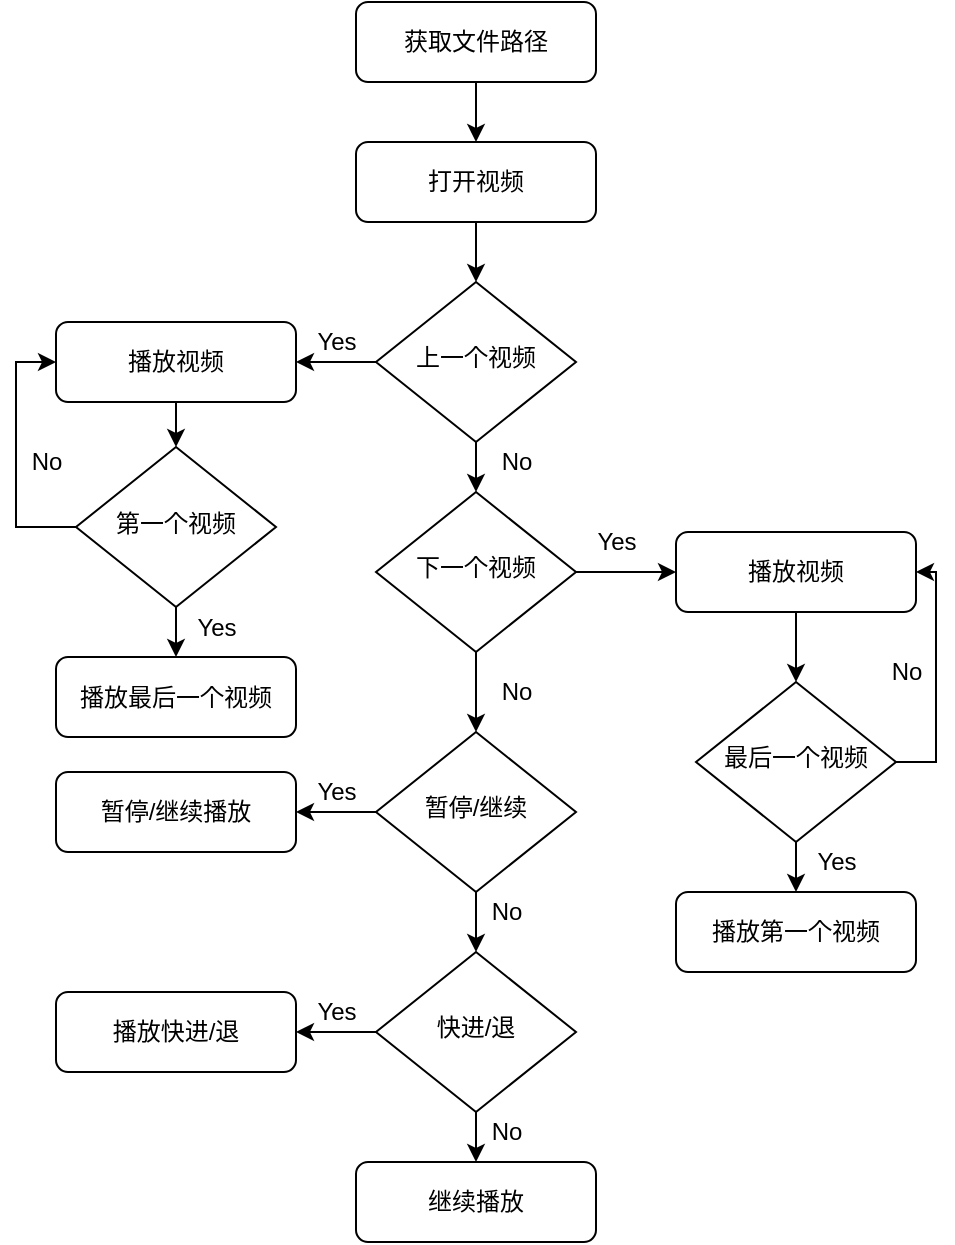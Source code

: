 <mxfile version="13.5.1" type="github">
  <diagram id="C5RBs43oDa-KdzZeNtuy" name="Page-1">
    <mxGraphModel grid="1" shadow="0" math="0" pageHeight="1169" pageWidth="827" pageScale="1" page="1" fold="1" arrows="1" connect="1" tooltips="1" guides="1" gridSize="10" dy="413" dx="728">
      <root>
        <mxCell id="WIyWlLk6GJQsqaUBKTNV-0" />
        <mxCell id="WIyWlLk6GJQsqaUBKTNV-1" parent="WIyWlLk6GJQsqaUBKTNV-0" />
        <mxCell id="OjQTJ7pmUFGm9DX2BEn4-25" parent="WIyWlLk6GJQsqaUBKTNV-1" edge="1" target="OjQTJ7pmUFGm9DX2BEn4-18" source="WIyWlLk6GJQsqaUBKTNV-3" style="edgeStyle=orthogonalEdgeStyle;rounded=0;orthogonalLoop=1;jettySize=auto;html=1;exitX=0.5;exitY=1;exitDx=0;exitDy=0;entryX=0.5;entryY=0;entryDx=0;entryDy=0;">
          <mxGeometry as="geometry" relative="1" />
        </mxCell>
        <mxCell id="WIyWlLk6GJQsqaUBKTNV-3" value="打开视频" parent="WIyWlLk6GJQsqaUBKTNV-1" style="rounded=1;whiteSpace=wrap;html=1;fontSize=12;glass=0;strokeWidth=1;shadow=0;" vertex="1">
          <mxGeometry as="geometry" height="40" width="120" y="120" x="340" />
        </mxCell>
        <mxCell id="OjQTJ7pmUFGm9DX2BEn4-5" parent="WIyWlLk6GJQsqaUBKTNV-1" edge="1" target="OjQTJ7pmUFGm9DX2BEn4-45" source="WIyWlLk6GJQsqaUBKTNV-6" style="edgeStyle=orthogonalEdgeStyle;rounded=0;orthogonalLoop=1;jettySize=auto;html=1;exitX=1;exitY=0.5;exitDx=0;exitDy=0;entryX=0;entryY=0.5;entryDx=0;entryDy=0;">
          <mxGeometry as="geometry" relative="1">
            <mxPoint as="targetPoint" y="335" x="500" />
          </mxGeometry>
        </mxCell>
        <mxCell id="OjQTJ7pmUFGm9DX2BEn4-7" parent="WIyWlLk6GJQsqaUBKTNV-1" edge="1" target="WIyWlLk6GJQsqaUBKTNV-10" source="WIyWlLk6GJQsqaUBKTNV-6" style="edgeStyle=orthogonalEdgeStyle;rounded=0;orthogonalLoop=1;jettySize=auto;html=1;exitX=0.5;exitY=1;exitDx=0;exitDy=0;entryX=0.5;entryY=0;entryDx=0;entryDy=0;">
          <mxGeometry as="geometry" relative="1" />
        </mxCell>
        <mxCell id="WIyWlLk6GJQsqaUBKTNV-6" value="下一个视频" parent="WIyWlLk6GJQsqaUBKTNV-1" style="rhombus;whiteSpace=wrap;html=1;shadow=0;fontFamily=Helvetica;fontSize=12;align=center;strokeWidth=1;spacing=6;spacingTop=-4;" vertex="1">
          <mxGeometry as="geometry" height="80" width="100" y="295" x="350" />
        </mxCell>
        <mxCell id="OjQTJ7pmUFGm9DX2BEn4-11" parent="WIyWlLk6GJQsqaUBKTNV-1" edge="1" source="WIyWlLk6GJQsqaUBKTNV-10" style="edgeStyle=orthogonalEdgeStyle;rounded=0;orthogonalLoop=1;jettySize=auto;html=1;exitX=0.5;exitY=1;exitDx=0;exitDy=0;entryX=0.5;entryY=0;entryDx=0;entryDy=0;">
          <mxGeometry as="geometry" relative="1">
            <mxPoint as="targetPoint" y="525" x="400" />
          </mxGeometry>
        </mxCell>
        <mxCell id="OjQTJ7pmUFGm9DX2BEn4-60" parent="WIyWlLk6GJQsqaUBKTNV-1" edge="1" target="OjQTJ7pmUFGm9DX2BEn4-58" source="WIyWlLk6GJQsqaUBKTNV-10" style="edgeStyle=orthogonalEdgeStyle;rounded=0;orthogonalLoop=1;jettySize=auto;html=1;exitX=0;exitY=0.5;exitDx=0;exitDy=0;entryX=1;entryY=0.5;entryDx=0;entryDy=0;">
          <mxGeometry as="geometry" relative="1" />
        </mxCell>
        <mxCell id="WIyWlLk6GJQsqaUBKTNV-10" value="暂停/继续" parent="WIyWlLk6GJQsqaUBKTNV-1" style="rhombus;whiteSpace=wrap;html=1;shadow=0;fontFamily=Helvetica;fontSize=12;align=center;strokeWidth=1;spacing=6;spacingTop=-4;" vertex="1">
          <mxGeometry as="geometry" height="80" width="100" y="415" x="350" />
        </mxCell>
        <mxCell id="WIyWlLk6GJQsqaUBKTNV-12" value="继续播放" parent="WIyWlLk6GJQsqaUBKTNV-1" style="rounded=1;whiteSpace=wrap;html=1;fontSize=12;glass=0;strokeWidth=1;shadow=0;" vertex="1">
          <mxGeometry as="geometry" height="40" width="120" y="630" x="340" />
        </mxCell>
        <mxCell id="OjQTJ7pmUFGm9DX2BEn4-2" parent="WIyWlLk6GJQsqaUBKTNV-1" edge="1" target="WIyWlLk6GJQsqaUBKTNV-3" source="OjQTJ7pmUFGm9DX2BEn4-0" style="edgeStyle=orthogonalEdgeStyle;rounded=0;orthogonalLoop=1;jettySize=auto;html=1;exitX=0.5;exitY=1;exitDx=0;exitDy=0;entryX=0.5;entryY=0;entryDx=0;entryDy=0;">
          <mxGeometry as="geometry" relative="1" />
        </mxCell>
        <mxCell id="OjQTJ7pmUFGm9DX2BEn4-0" value="获取文件路径" parent="WIyWlLk6GJQsqaUBKTNV-1" style="rounded=1;whiteSpace=wrap;html=1;fontSize=12;glass=0;strokeWidth=1;shadow=0;" vertex="1">
          <mxGeometry as="geometry" height="40" width="120" y="50" x="340" />
        </mxCell>
        <mxCell id="OjQTJ7pmUFGm9DX2BEn4-4" value="Yes" parent="WIyWlLk6GJQsqaUBKTNV-1" style="text;html=1;align=center;verticalAlign=middle;resizable=0;points=[];autosize=1;" vertex="1">
          <mxGeometry as="geometry" height="20" width="40" y="310" x="450" />
        </mxCell>
        <mxCell id="OjQTJ7pmUFGm9DX2BEn4-8" value="No" parent="WIyWlLk6GJQsqaUBKTNV-1" style="text;html=1;align=center;verticalAlign=middle;resizable=0;points=[];autosize=1;" vertex="1">
          <mxGeometry as="geometry" height="20" width="30" y="385" x="405" />
        </mxCell>
        <mxCell id="OjQTJ7pmUFGm9DX2BEn4-10" value="No" parent="WIyWlLk6GJQsqaUBKTNV-1" style="text;html=1;align=center;verticalAlign=middle;resizable=0;points=[];autosize=1;" vertex="1">
          <mxGeometry as="geometry" height="20" width="30" y="495" x="400" />
        </mxCell>
        <mxCell id="OjQTJ7pmUFGm9DX2BEn4-50" parent="WIyWlLk6GJQsqaUBKTNV-1" edge="1" target="WIyWlLk6GJQsqaUBKTNV-12" source="OjQTJ7pmUFGm9DX2BEn4-13" style="edgeStyle=orthogonalEdgeStyle;rounded=0;orthogonalLoop=1;jettySize=auto;html=1;exitX=0.5;exitY=1;exitDx=0;exitDy=0;entryX=0.5;entryY=0;entryDx=0;entryDy=0;">
          <mxGeometry as="geometry" relative="1" />
        </mxCell>
        <mxCell id="OjQTJ7pmUFGm9DX2BEn4-65" parent="WIyWlLk6GJQsqaUBKTNV-1" edge="1" target="OjQTJ7pmUFGm9DX2BEn4-59" source="OjQTJ7pmUFGm9DX2BEn4-13" style="edgeStyle=orthogonalEdgeStyle;rounded=0;orthogonalLoop=1;jettySize=auto;html=1;exitX=0;exitY=0.5;exitDx=0;exitDy=0;entryX=1;entryY=0.5;entryDx=0;entryDy=0;">
          <mxGeometry as="geometry" relative="1" />
        </mxCell>
        <mxCell id="OjQTJ7pmUFGm9DX2BEn4-13" value="快进/退" parent="WIyWlLk6GJQsqaUBKTNV-1" style="rhombus;whiteSpace=wrap;html=1;shadow=0;fontFamily=Helvetica;fontSize=12;align=center;strokeWidth=1;spacing=6;spacingTop=-4;" vertex="1">
          <mxGeometry as="geometry" height="80" width="100" y="525" x="350" />
        </mxCell>
        <mxCell id="OjQTJ7pmUFGm9DX2BEn4-17" value="Yes" parent="WIyWlLk6GJQsqaUBKTNV-1" style="text;html=1;align=center;verticalAlign=middle;resizable=0;points=[];autosize=1;" vertex="1">
          <mxGeometry as="geometry" height="20" width="40" y="470" x="560" />
        </mxCell>
        <mxCell id="OjQTJ7pmUFGm9DX2BEn4-19" parent="WIyWlLk6GJQsqaUBKTNV-1" edge="1" target="WIyWlLk6GJQsqaUBKTNV-6" source="OjQTJ7pmUFGm9DX2BEn4-18" style="edgeStyle=orthogonalEdgeStyle;rounded=0;orthogonalLoop=1;jettySize=auto;html=1;exitX=0.5;exitY=1;exitDx=0;exitDy=0;entryX=0.5;entryY=0;entryDx=0;entryDy=0;">
          <mxGeometry as="geometry" relative="1" />
        </mxCell>
        <mxCell id="OjQTJ7pmUFGm9DX2BEn4-23" parent="WIyWlLk6GJQsqaUBKTNV-1" edge="1" target="OjQTJ7pmUFGm9DX2BEn4-41" source="OjQTJ7pmUFGm9DX2BEn4-18" style="edgeStyle=orthogonalEdgeStyle;rounded=0;orthogonalLoop=1;jettySize=auto;html=1;exitX=0;exitY=0.5;exitDx=0;exitDy=0;entryX=1;entryY=0.5;entryDx=0;entryDy=0;">
          <mxGeometry as="geometry" relative="1">
            <mxPoint as="targetPoint" y="230" x="310" />
          </mxGeometry>
        </mxCell>
        <mxCell id="OjQTJ7pmUFGm9DX2BEn4-18" value="上一个视频" parent="WIyWlLk6GJQsqaUBKTNV-1" style="rhombus;whiteSpace=wrap;html=1;shadow=0;fontFamily=Helvetica;fontSize=12;align=center;strokeWidth=1;spacing=6;spacingTop=-4;" vertex="1">
          <mxGeometry as="geometry" height="80" width="100" y="190" x="350" />
        </mxCell>
        <mxCell id="OjQTJ7pmUFGm9DX2BEn4-20" value="No" parent="WIyWlLk6GJQsqaUBKTNV-1" style="text;html=1;align=center;verticalAlign=middle;resizable=0;points=[];autosize=1;" vertex="1">
          <mxGeometry as="geometry" height="20" width="30" y="270" x="405" />
        </mxCell>
        <mxCell id="OjQTJ7pmUFGm9DX2BEn4-26" value="Yes" parent="WIyWlLk6GJQsqaUBKTNV-1" style="text;html=1;align=center;verticalAlign=middle;resizable=0;points=[];autosize=1;" vertex="1">
          <mxGeometry as="geometry" height="20" width="40" y="210" x="310" />
        </mxCell>
        <mxCell id="OjQTJ7pmUFGm9DX2BEn4-43" parent="WIyWlLk6GJQsqaUBKTNV-1" edge="1" target="OjQTJ7pmUFGm9DX2BEn4-41" source="OjQTJ7pmUFGm9DX2BEn4-40" style="edgeStyle=orthogonalEdgeStyle;rounded=0;orthogonalLoop=1;jettySize=auto;html=1;exitX=0;exitY=0.5;exitDx=0;exitDy=0;entryX=0;entryY=0.5;entryDx=0;entryDy=0;">
          <mxGeometry as="geometry" relative="1" />
        </mxCell>
        <mxCell id="OjQTJ7pmUFGm9DX2BEn4-47" parent="WIyWlLk6GJQsqaUBKTNV-1" edge="1" target="OjQTJ7pmUFGm9DX2BEn4-46" source="OjQTJ7pmUFGm9DX2BEn4-40" style="edgeStyle=orthogonalEdgeStyle;rounded=0;orthogonalLoop=1;jettySize=auto;html=1;exitX=0.5;exitY=1;exitDx=0;exitDy=0;entryX=0.5;entryY=0;entryDx=0;entryDy=0;">
          <mxGeometry as="geometry" relative="1" />
        </mxCell>
        <mxCell id="OjQTJ7pmUFGm9DX2BEn4-40" value="第一个视频" parent="WIyWlLk6GJQsqaUBKTNV-1" style="rhombus;whiteSpace=wrap;html=1;shadow=0;fontFamily=Helvetica;fontSize=12;align=center;strokeWidth=1;spacing=6;spacingTop=-4;" vertex="1">
          <mxGeometry as="geometry" height="80" width="100" y="272.5" x="200" />
        </mxCell>
        <mxCell id="OjQTJ7pmUFGm9DX2BEn4-42" parent="WIyWlLk6GJQsqaUBKTNV-1" edge="1" target="OjQTJ7pmUFGm9DX2BEn4-40" source="OjQTJ7pmUFGm9DX2BEn4-41" style="edgeStyle=orthogonalEdgeStyle;rounded=0;orthogonalLoop=1;jettySize=auto;html=1;exitX=0.5;exitY=1;exitDx=0;exitDy=0;entryX=0.5;entryY=0;entryDx=0;entryDy=0;">
          <mxGeometry as="geometry" relative="1" />
        </mxCell>
        <mxCell id="OjQTJ7pmUFGm9DX2BEn4-41" value="播放视频" parent="WIyWlLk6GJQsqaUBKTNV-1" style="rounded=1;whiteSpace=wrap;html=1;fontSize=12;glass=0;strokeWidth=1;shadow=0;" vertex="1">
          <mxGeometry as="geometry" height="40" width="120" y="210" x="190" />
        </mxCell>
        <mxCell id="OjQTJ7pmUFGm9DX2BEn4-44" value="No" parent="WIyWlLk6GJQsqaUBKTNV-1" style="text;html=1;align=center;verticalAlign=middle;resizable=0;points=[];autosize=1;" vertex="1">
          <mxGeometry as="geometry" height="20" width="30" y="270" x="170" />
        </mxCell>
        <mxCell id="OjQTJ7pmUFGm9DX2BEn4-53" parent="WIyWlLk6GJQsqaUBKTNV-1" edge="1" target="OjQTJ7pmUFGm9DX2BEn4-52" source="OjQTJ7pmUFGm9DX2BEn4-45" style="edgeStyle=orthogonalEdgeStyle;rounded=0;orthogonalLoop=1;jettySize=auto;html=1;exitX=0.5;exitY=1;exitDx=0;exitDy=0;entryX=0.5;entryY=0;entryDx=0;entryDy=0;">
          <mxGeometry as="geometry" relative="1" />
        </mxCell>
        <mxCell id="OjQTJ7pmUFGm9DX2BEn4-45" value="播放视频" parent="WIyWlLk6GJQsqaUBKTNV-1" style="rounded=1;whiteSpace=wrap;html=1;fontSize=12;glass=0;strokeWidth=1;shadow=0;" vertex="1">
          <mxGeometry as="geometry" height="40" width="120" y="315" x="500" />
        </mxCell>
        <mxCell id="OjQTJ7pmUFGm9DX2BEn4-46" value="播放最后一个视频" parent="WIyWlLk6GJQsqaUBKTNV-1" style="rounded=1;whiteSpace=wrap;html=1;fontSize=12;glass=0;strokeWidth=1;shadow=0;" vertex="1">
          <mxGeometry as="geometry" height="40" width="120" y="377.5" x="190" />
        </mxCell>
        <mxCell id="OjQTJ7pmUFGm9DX2BEn4-48" value="Yes" parent="WIyWlLk6GJQsqaUBKTNV-1" style="text;html=1;align=center;verticalAlign=middle;resizable=0;points=[];autosize=1;" vertex="1">
          <mxGeometry as="geometry" height="20" width="40" y="352.5" x="250" />
        </mxCell>
        <mxCell id="OjQTJ7pmUFGm9DX2BEn4-51" value="No" parent="WIyWlLk6GJQsqaUBKTNV-1" style="text;html=1;align=center;verticalAlign=middle;resizable=0;points=[];autosize=1;" vertex="1">
          <mxGeometry as="geometry" height="20" width="30" y="605" x="400" />
        </mxCell>
        <mxCell id="OjQTJ7pmUFGm9DX2BEn4-55" parent="WIyWlLk6GJQsqaUBKTNV-1" edge="1" target="OjQTJ7pmUFGm9DX2BEn4-54" source="OjQTJ7pmUFGm9DX2BEn4-52" style="edgeStyle=orthogonalEdgeStyle;rounded=0;orthogonalLoop=1;jettySize=auto;html=1;exitX=0.5;exitY=1;exitDx=0;exitDy=0;entryX=0.5;entryY=0;entryDx=0;entryDy=0;">
          <mxGeometry as="geometry" relative="1" />
        </mxCell>
        <mxCell id="OjQTJ7pmUFGm9DX2BEn4-57" parent="WIyWlLk6GJQsqaUBKTNV-1" edge="1" target="OjQTJ7pmUFGm9DX2BEn4-45" source="OjQTJ7pmUFGm9DX2BEn4-52" style="edgeStyle=orthogonalEdgeStyle;rounded=0;orthogonalLoop=1;jettySize=auto;html=1;exitX=1;exitY=0.5;exitDx=0;exitDy=0;entryX=1;entryY=0.5;entryDx=0;entryDy=0;">
          <mxGeometry as="geometry" relative="1" />
        </mxCell>
        <mxCell id="OjQTJ7pmUFGm9DX2BEn4-52" value="最后一个视频" parent="WIyWlLk6GJQsqaUBKTNV-1" style="rhombus;whiteSpace=wrap;html=1;shadow=0;fontFamily=Helvetica;fontSize=12;align=center;strokeWidth=1;spacing=6;spacingTop=-4;" vertex="1">
          <mxGeometry as="geometry" height="80" width="100" y="390" x="510" />
        </mxCell>
        <mxCell id="OjQTJ7pmUFGm9DX2BEn4-54" value="播放第一个视频" parent="WIyWlLk6GJQsqaUBKTNV-1" style="rounded=1;whiteSpace=wrap;html=1;fontSize=12;glass=0;strokeWidth=1;shadow=0;" vertex="1">
          <mxGeometry as="geometry" height="40" width="120" y="495" x="500" />
        </mxCell>
        <mxCell id="OjQTJ7pmUFGm9DX2BEn4-56" value="No" parent="WIyWlLk6GJQsqaUBKTNV-1" style="text;html=1;align=center;verticalAlign=middle;resizable=0;points=[];autosize=1;" vertex="1">
          <mxGeometry as="geometry" height="20" width="30" y="375" x="600" />
        </mxCell>
        <mxCell id="OjQTJ7pmUFGm9DX2BEn4-58" value="暂停/继续播放" parent="WIyWlLk6GJQsqaUBKTNV-1" style="rounded=1;whiteSpace=wrap;html=1;fontSize=12;glass=0;strokeWidth=1;shadow=0;" vertex="1">
          <mxGeometry as="geometry" height="40" width="120" y="435" x="190" />
        </mxCell>
        <mxCell id="OjQTJ7pmUFGm9DX2BEn4-59" value="播放快进/退" parent="WIyWlLk6GJQsqaUBKTNV-1" style="rounded=1;whiteSpace=wrap;html=1;fontSize=12;glass=0;strokeWidth=1;shadow=0;" vertex="1">
          <mxGeometry as="geometry" height="40" width="120" y="545" x="190" />
        </mxCell>
        <mxCell id="OjQTJ7pmUFGm9DX2BEn4-63" value="Yes" parent="WIyWlLk6GJQsqaUBKTNV-1" style="text;html=1;align=center;verticalAlign=middle;resizable=0;points=[];autosize=1;" vertex="1">
          <mxGeometry as="geometry" height="20" width="40" y="545" x="310" />
        </mxCell>
        <mxCell id="OjQTJ7pmUFGm9DX2BEn4-66" value="Yes" parent="WIyWlLk6GJQsqaUBKTNV-1" style="text;html=1;align=center;verticalAlign=middle;resizable=0;points=[];autosize=1;" vertex="1">
          <mxGeometry as="geometry" height="20" width="40" y="435" x="310" />
        </mxCell>
      </root>
    </mxGraphModel>
  </diagram>
</mxfile>
